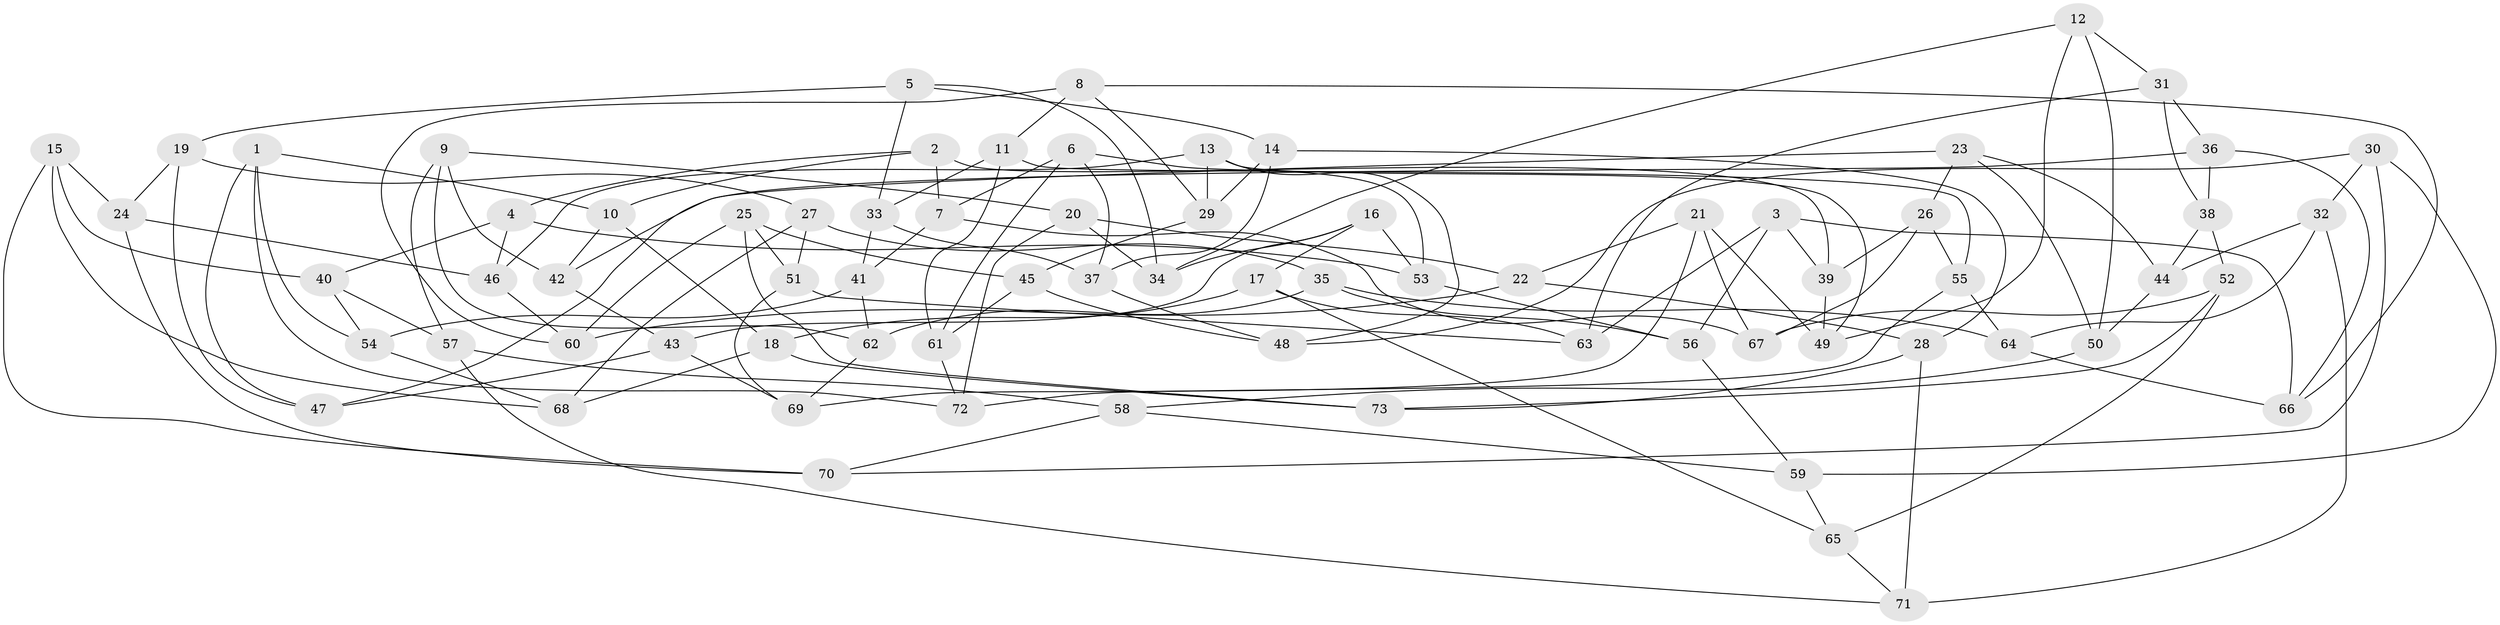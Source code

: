 // coarse degree distribution, {6: 0.21568627450980393, 4: 0.6862745098039216, 7: 0.0196078431372549, 10: 0.0392156862745098, 8: 0.0196078431372549, 5: 0.0196078431372549}
// Generated by graph-tools (version 1.1) at 2025/20/03/04/25 18:20:37]
// undirected, 73 vertices, 146 edges
graph export_dot {
graph [start="1"]
  node [color=gray90,style=filled];
  1;
  2;
  3;
  4;
  5;
  6;
  7;
  8;
  9;
  10;
  11;
  12;
  13;
  14;
  15;
  16;
  17;
  18;
  19;
  20;
  21;
  22;
  23;
  24;
  25;
  26;
  27;
  28;
  29;
  30;
  31;
  32;
  33;
  34;
  35;
  36;
  37;
  38;
  39;
  40;
  41;
  42;
  43;
  44;
  45;
  46;
  47;
  48;
  49;
  50;
  51;
  52;
  53;
  54;
  55;
  56;
  57;
  58;
  59;
  60;
  61;
  62;
  63;
  64;
  65;
  66;
  67;
  68;
  69;
  70;
  71;
  72;
  73;
  1 -- 54;
  1 -- 72;
  1 -- 10;
  1 -- 47;
  2 -- 39;
  2 -- 10;
  2 -- 4;
  2 -- 7;
  3 -- 39;
  3 -- 56;
  3 -- 66;
  3 -- 63;
  4 -- 40;
  4 -- 46;
  4 -- 53;
  5 -- 14;
  5 -- 33;
  5 -- 19;
  5 -- 34;
  6 -- 7;
  6 -- 61;
  6 -- 37;
  6 -- 53;
  7 -- 67;
  7 -- 41;
  8 -- 66;
  8 -- 29;
  8 -- 11;
  8 -- 60;
  9 -- 57;
  9 -- 42;
  9 -- 20;
  9 -- 62;
  10 -- 42;
  10 -- 18;
  11 -- 61;
  11 -- 33;
  11 -- 55;
  12 -- 31;
  12 -- 50;
  12 -- 34;
  12 -- 49;
  13 -- 46;
  13 -- 29;
  13 -- 48;
  13 -- 49;
  14 -- 28;
  14 -- 37;
  14 -- 29;
  15 -- 40;
  15 -- 24;
  15 -- 68;
  15 -- 70;
  16 -- 34;
  16 -- 53;
  16 -- 43;
  16 -- 17;
  17 -- 65;
  17 -- 63;
  17 -- 18;
  18 -- 68;
  18 -- 73;
  19 -- 27;
  19 -- 47;
  19 -- 24;
  20 -- 34;
  20 -- 22;
  20 -- 72;
  21 -- 67;
  21 -- 49;
  21 -- 22;
  21 -- 69;
  22 -- 60;
  22 -- 28;
  23 -- 44;
  23 -- 47;
  23 -- 26;
  23 -- 50;
  24 -- 46;
  24 -- 70;
  25 -- 45;
  25 -- 60;
  25 -- 51;
  25 -- 73;
  26 -- 39;
  26 -- 55;
  26 -- 67;
  27 -- 35;
  27 -- 51;
  27 -- 68;
  28 -- 71;
  28 -- 73;
  29 -- 45;
  30 -- 70;
  30 -- 59;
  30 -- 48;
  30 -- 32;
  31 -- 63;
  31 -- 36;
  31 -- 38;
  32 -- 64;
  32 -- 44;
  32 -- 71;
  33 -- 37;
  33 -- 41;
  35 -- 62;
  35 -- 56;
  35 -- 64;
  36 -- 38;
  36 -- 66;
  36 -- 42;
  37 -- 48;
  38 -- 44;
  38 -- 52;
  39 -- 49;
  40 -- 54;
  40 -- 57;
  41 -- 54;
  41 -- 62;
  42 -- 43;
  43 -- 47;
  43 -- 69;
  44 -- 50;
  45 -- 61;
  45 -- 48;
  46 -- 60;
  50 -- 58;
  51 -- 63;
  51 -- 69;
  52 -- 67;
  52 -- 65;
  52 -- 73;
  53 -- 56;
  54 -- 68;
  55 -- 64;
  55 -- 72;
  56 -- 59;
  57 -- 71;
  57 -- 58;
  58 -- 70;
  58 -- 59;
  59 -- 65;
  61 -- 72;
  62 -- 69;
  64 -- 66;
  65 -- 71;
}
